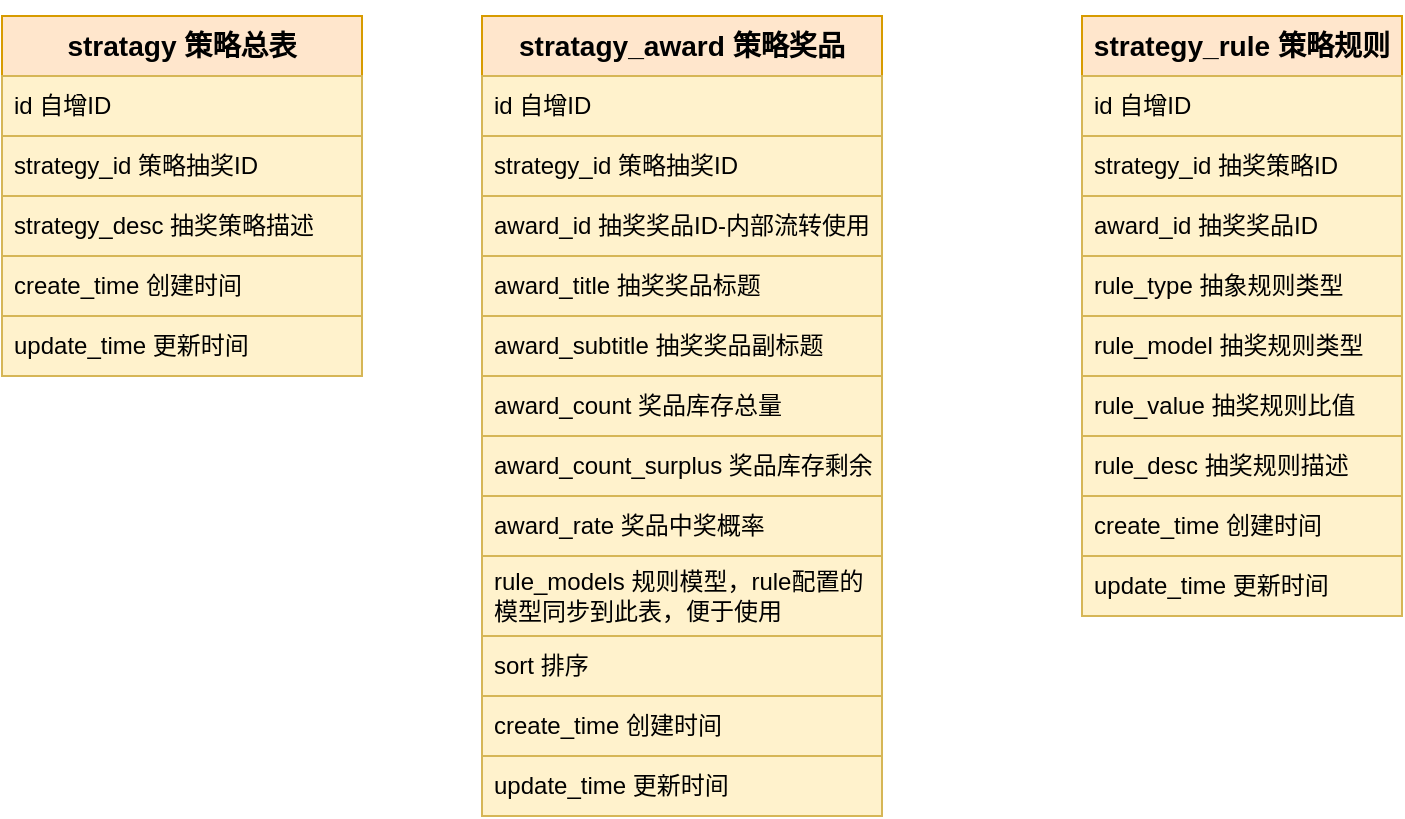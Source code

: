 <mxfile version="24.1.0" type="device">
  <diagram id="R2lEEEUBdFMjLlhIrx00" name="Page-1">
    <mxGraphModel dx="1434" dy="836" grid="1" gridSize="10" guides="1" tooltips="1" connect="1" arrows="1" fold="1" page="1" pageScale="1" pageWidth="827" pageHeight="1169" background="#ffffff" math="0" shadow="0" extFonts="Permanent Marker^https://fonts.googleapis.com/css?family=Permanent+Marker">
      <root>
        <mxCell id="0" />
        <mxCell id="1" parent="0" />
        <mxCell id="9epuPhrRoqIMra7wH1eK-12" value="&lt;h3&gt;stratagy 策略总表&lt;/h3&gt;" style="swimlane;fontStyle=0;childLayout=stackLayout;horizontal=1;startSize=30;horizontalStack=0;resizeParent=1;resizeParentMax=0;resizeLast=0;collapsible=1;marginBottom=0;whiteSpace=wrap;html=1;fillColor=#ffe6cc;strokeColor=#d79b00;" parent="1" vertex="1">
          <mxGeometry x="70" y="600" width="180" height="180" as="geometry">
            <mxRectangle x="100" y="550" width="130" height="30" as="alternateBounds" />
          </mxGeometry>
        </mxCell>
        <mxCell id="9epuPhrRoqIMra7wH1eK-13" value="id 自增ID" style="text;strokeColor=#d6b656;fillColor=#fff2cc;align=left;verticalAlign=middle;spacingLeft=4;spacingRight=4;overflow=hidden;points=[[0,0.5],[1,0.5]];portConstraint=eastwest;rotatable=0;whiteSpace=wrap;html=1;" parent="9epuPhrRoqIMra7wH1eK-12" vertex="1">
          <mxGeometry y="30" width="180" height="30" as="geometry" />
        </mxCell>
        <mxCell id="9epuPhrRoqIMra7wH1eK-14" value="&lt;div&gt;&lt;span style=&quot;background-color: initial;&quot;&gt;strategy_id&amp;nbsp;&lt;/span&gt;&lt;span style=&quot;background-color: initial;&quot;&gt;策略抽奖ID&lt;/span&gt;&lt;/div&gt;" style="text;strokeColor=#d6b656;fillColor=#fff2cc;align=left;verticalAlign=middle;spacingLeft=4;spacingRight=4;overflow=hidden;points=[[0,0.5],[1,0.5]];portConstraint=eastwest;rotatable=0;whiteSpace=wrap;html=1;" parent="9epuPhrRoqIMra7wH1eK-12" vertex="1">
          <mxGeometry y="60" width="180" height="30" as="geometry" />
        </mxCell>
        <mxCell id="9epuPhrRoqIMra7wH1eK-15" value="strategy_desc 抽奖策略描述" style="text;strokeColor=#d6b656;fillColor=#fff2cc;align=left;verticalAlign=middle;spacingLeft=4;spacingRight=4;overflow=hidden;points=[[0,0.5],[1,0.5]];portConstraint=eastwest;rotatable=0;whiteSpace=wrap;html=1;" parent="9epuPhrRoqIMra7wH1eK-12" vertex="1">
          <mxGeometry y="90" width="180" height="30" as="geometry" />
        </mxCell>
        <mxCell id="wgxEwu4ZSYYzqAatA0k3-11" value="create_time 创建时间" style="text;strokeColor=#d6b656;fillColor=#fff2cc;align=left;verticalAlign=middle;spacingLeft=4;spacingRight=4;overflow=hidden;points=[[0,0.5],[1,0.5]];portConstraint=eastwest;rotatable=0;whiteSpace=wrap;html=1;" parent="9epuPhrRoqIMra7wH1eK-12" vertex="1">
          <mxGeometry y="120" width="180" height="30" as="geometry" />
        </mxCell>
        <mxCell id="wgxEwu4ZSYYzqAatA0k3-10" value="update_time 更新时间" style="text;strokeColor=#d6b656;fillColor=#fff2cc;align=left;verticalAlign=middle;spacingLeft=4;spacingRight=4;overflow=hidden;points=[[0,0.5],[1,0.5]];portConstraint=eastwest;rotatable=0;whiteSpace=wrap;html=1;" parent="9epuPhrRoqIMra7wH1eK-12" vertex="1">
          <mxGeometry y="150" width="180" height="30" as="geometry" />
        </mxCell>
        <mxCell id="wgxEwu4ZSYYzqAatA0k3-16" value="&lt;h3&gt;stratagy_award 策略奖品&lt;/h3&gt;" style="swimlane;fontStyle=0;childLayout=stackLayout;horizontal=1;startSize=30;horizontalStack=0;resizeParent=1;resizeParentMax=0;resizeLast=0;collapsible=1;marginBottom=0;whiteSpace=wrap;html=1;fillColor=#ffe6cc;strokeColor=#d79b00;" parent="1" vertex="1">
          <mxGeometry x="310" y="600" width="200" height="400" as="geometry">
            <mxRectangle x="284" y="550" width="130" height="30" as="alternateBounds" />
          </mxGeometry>
        </mxCell>
        <mxCell id="wgxEwu4ZSYYzqAatA0k3-17" value="id 自增ID" style="text;strokeColor=#d6b656;fillColor=#fff2cc;align=left;verticalAlign=middle;spacingLeft=4;spacingRight=4;overflow=hidden;points=[[0,0.5],[1,0.5]];portConstraint=eastwest;rotatable=0;whiteSpace=wrap;html=1;" parent="wgxEwu4ZSYYzqAatA0k3-16" vertex="1">
          <mxGeometry y="30" width="200" height="30" as="geometry" />
        </mxCell>
        <mxCell id="wgxEwu4ZSYYzqAatA0k3-18" value="&lt;div&gt;&lt;span style=&quot;background-color: initial;&quot;&gt;strategy_id&amp;nbsp;&lt;/span&gt;&lt;span style=&quot;background-color: initial;&quot;&gt;策略抽奖ID&lt;/span&gt;&lt;/div&gt;" style="text;strokeColor=#d6b656;fillColor=#fff2cc;align=left;verticalAlign=middle;spacingLeft=4;spacingRight=4;overflow=hidden;points=[[0,0.5],[1,0.5]];portConstraint=eastwest;rotatable=0;whiteSpace=wrap;html=1;" parent="wgxEwu4ZSYYzqAatA0k3-16" vertex="1">
          <mxGeometry y="60" width="200" height="30" as="geometry" />
        </mxCell>
        <mxCell id="wgxEwu4ZSYYzqAatA0k3-22" value="award_id 抽奖奖品ID-内部流转使用" style="text;strokeColor=#d6b656;fillColor=#fff2cc;align=left;verticalAlign=middle;spacingLeft=4;spacingRight=4;overflow=hidden;points=[[0,0.5],[1,0.5]];portConstraint=eastwest;rotatable=0;whiteSpace=wrap;html=1;" parent="wgxEwu4ZSYYzqAatA0k3-16" vertex="1">
          <mxGeometry y="90" width="200" height="30" as="geometry" />
        </mxCell>
        <mxCell id="wgxEwu4ZSYYzqAatA0k3-23" value="award_title 抽奖奖品标题" style="text;strokeColor=#d6b656;fillColor=#fff2cc;align=left;verticalAlign=middle;spacingLeft=4;spacingRight=4;overflow=hidden;points=[[0,0.5],[1,0.5]];portConstraint=eastwest;rotatable=0;whiteSpace=wrap;html=1;" parent="wgxEwu4ZSYYzqAatA0k3-16" vertex="1">
          <mxGeometry y="120" width="200" height="30" as="geometry" />
        </mxCell>
        <mxCell id="wgxEwu4ZSYYzqAatA0k3-24" value="award_subtitle 抽奖奖品副标题" style="text;strokeColor=#d6b656;fillColor=#fff2cc;align=left;verticalAlign=middle;spacingLeft=4;spacingRight=4;overflow=hidden;points=[[0,0.5],[1,0.5]];portConstraint=eastwest;rotatable=0;whiteSpace=wrap;html=1;" parent="wgxEwu4ZSYYzqAatA0k3-16" vertex="1">
          <mxGeometry y="150" width="200" height="30" as="geometry" />
        </mxCell>
        <mxCell id="wgxEwu4ZSYYzqAatA0k3-25" value="award_count 奖品库存总量" style="text;strokeColor=#d6b656;fillColor=#fff2cc;align=left;verticalAlign=middle;spacingLeft=4;spacingRight=4;overflow=hidden;points=[[0,0.5],[1,0.5]];portConstraint=eastwest;rotatable=0;whiteSpace=wrap;html=1;" parent="wgxEwu4ZSYYzqAatA0k3-16" vertex="1">
          <mxGeometry y="180" width="200" height="30" as="geometry" />
        </mxCell>
        <mxCell id="wgxEwu4ZSYYzqAatA0k3-26" value="award_count_surplus 奖品库存剩余" style="text;strokeColor=#d6b656;fillColor=#fff2cc;align=left;verticalAlign=middle;spacingLeft=4;spacingRight=4;overflow=hidden;points=[[0,0.5],[1,0.5]];portConstraint=eastwest;rotatable=0;whiteSpace=wrap;html=1;" parent="wgxEwu4ZSYYzqAatA0k3-16" vertex="1">
          <mxGeometry y="210" width="200" height="30" as="geometry" />
        </mxCell>
        <mxCell id="wgxEwu4ZSYYzqAatA0k3-27" value="award_rate 奖品中奖概率" style="text;strokeColor=#d6b656;fillColor=#fff2cc;align=left;verticalAlign=middle;spacingLeft=4;spacingRight=4;overflow=hidden;points=[[0,0.5],[1,0.5]];portConstraint=eastwest;rotatable=0;whiteSpace=wrap;html=1;" parent="wgxEwu4ZSYYzqAatA0k3-16" vertex="1">
          <mxGeometry y="240" width="200" height="30" as="geometry" />
        </mxCell>
        <mxCell id="4E-08I21KCYoqC6haHJX-2" value="rule_models 规则模型，rule配置的模型同步到此表，便于使用" style="text;strokeColor=#d6b656;fillColor=#fff2cc;align=left;verticalAlign=middle;spacingLeft=4;spacingRight=4;overflow=hidden;points=[[0,0.5],[1,0.5]];portConstraint=eastwest;rotatable=0;whiteSpace=wrap;html=1;" vertex="1" parent="wgxEwu4ZSYYzqAatA0k3-16">
          <mxGeometry y="270" width="200" height="40" as="geometry" />
        </mxCell>
        <mxCell id="4E-08I21KCYoqC6haHJX-3" value="sort 排序" style="text;strokeColor=#d6b656;fillColor=#fff2cc;align=left;verticalAlign=middle;spacingLeft=4;spacingRight=4;overflow=hidden;points=[[0,0.5],[1,0.5]];portConstraint=eastwest;rotatable=0;whiteSpace=wrap;html=1;" vertex="1" parent="wgxEwu4ZSYYzqAatA0k3-16">
          <mxGeometry y="310" width="200" height="30" as="geometry" />
        </mxCell>
        <mxCell id="wgxEwu4ZSYYzqAatA0k3-20" value="create_time 创建时间" style="text;strokeColor=#d6b656;fillColor=#fff2cc;align=left;verticalAlign=middle;spacingLeft=4;spacingRight=4;overflow=hidden;points=[[0,0.5],[1,0.5]];portConstraint=eastwest;rotatable=0;whiteSpace=wrap;html=1;" parent="wgxEwu4ZSYYzqAatA0k3-16" vertex="1">
          <mxGeometry y="340" width="200" height="30" as="geometry" />
        </mxCell>
        <mxCell id="wgxEwu4ZSYYzqAatA0k3-21" value="update_time 更新时间" style="text;strokeColor=#d6b656;fillColor=#fff2cc;align=left;verticalAlign=middle;spacingLeft=4;spacingRight=4;overflow=hidden;points=[[0,0.5],[1,0.5]];portConstraint=eastwest;rotatable=0;whiteSpace=wrap;html=1;" parent="wgxEwu4ZSYYzqAatA0k3-16" vertex="1">
          <mxGeometry y="370" width="200" height="30" as="geometry" />
        </mxCell>
        <mxCell id="4E-08I21KCYoqC6haHJX-5" value="&lt;h3&gt;strategy_rule&amp;nbsp;策略规则&lt;/h3&gt;" style="swimlane;fontStyle=0;childLayout=stackLayout;horizontal=1;startSize=30;horizontalStack=0;resizeParent=1;resizeParentMax=0;resizeLast=0;collapsible=1;marginBottom=0;whiteSpace=wrap;html=1;fillColor=#ffe6cc;strokeColor=#d79b00;" vertex="1" parent="1">
          <mxGeometry x="610" y="600" width="160" height="300" as="geometry">
            <mxRectangle x="330" y="680" width="130" height="30" as="alternateBounds" />
          </mxGeometry>
        </mxCell>
        <mxCell id="4E-08I21KCYoqC6haHJX-6" value="id 自增ID" style="text;strokeColor=#d6b656;fillColor=#fff2cc;align=left;verticalAlign=middle;spacingLeft=4;spacingRight=4;overflow=hidden;points=[[0,0.5],[1,0.5]];portConstraint=eastwest;rotatable=0;whiteSpace=wrap;html=1;" vertex="1" parent="4E-08I21KCYoqC6haHJX-5">
          <mxGeometry y="30" width="160" height="30" as="geometry" />
        </mxCell>
        <mxCell id="4E-08I21KCYoqC6haHJX-7" value="strategy_id 抽奖策略ID" style="text;strokeColor=#d6b656;fillColor=#fff2cc;align=left;verticalAlign=middle;spacingLeft=4;spacingRight=4;overflow=hidden;points=[[0,0.5],[1,0.5]];portConstraint=eastwest;rotatable=0;whiteSpace=wrap;html=1;" vertex="1" parent="4E-08I21KCYoqC6haHJX-5">
          <mxGeometry y="60" width="160" height="30" as="geometry" />
        </mxCell>
        <mxCell id="4E-08I21KCYoqC6haHJX-8" value="award_id 抽奖奖品ID" style="text;strokeColor=#d6b656;fillColor=#fff2cc;align=left;verticalAlign=middle;spacingLeft=4;spacingRight=4;overflow=hidden;points=[[0,0.5],[1,0.5]];portConstraint=eastwest;rotatable=0;whiteSpace=wrap;html=1;" vertex="1" parent="4E-08I21KCYoqC6haHJX-5">
          <mxGeometry y="90" width="160" height="30" as="geometry" />
        </mxCell>
        <mxCell id="4E-08I21KCYoqC6haHJX-11" value="rule_type 抽象规则类型" style="text;strokeColor=#d6b656;fillColor=#fff2cc;align=left;verticalAlign=middle;spacingLeft=4;spacingRight=4;overflow=hidden;points=[[0,0.5],[1,0.5]];portConstraint=eastwest;rotatable=0;whiteSpace=wrap;html=1;" vertex="1" parent="4E-08I21KCYoqC6haHJX-5">
          <mxGeometry y="120" width="160" height="30" as="geometry" />
        </mxCell>
        <mxCell id="4E-08I21KCYoqC6haHJX-12" value="rule_model 抽奖规则类型" style="text;strokeColor=#d6b656;fillColor=#fff2cc;align=left;verticalAlign=middle;spacingLeft=4;spacingRight=4;overflow=hidden;points=[[0,0.5],[1,0.5]];portConstraint=eastwest;rotatable=0;whiteSpace=wrap;html=1;" vertex="1" parent="4E-08I21KCYoqC6haHJX-5">
          <mxGeometry y="150" width="160" height="30" as="geometry" />
        </mxCell>
        <mxCell id="4E-08I21KCYoqC6haHJX-13" value="rule_value 抽奖规则比值" style="text;strokeColor=#d6b656;fillColor=#fff2cc;align=left;verticalAlign=middle;spacingLeft=4;spacingRight=4;overflow=hidden;points=[[0,0.5],[1,0.5]];portConstraint=eastwest;rotatable=0;whiteSpace=wrap;html=1;" vertex="1" parent="4E-08I21KCYoqC6haHJX-5">
          <mxGeometry y="180" width="160" height="30" as="geometry" />
        </mxCell>
        <mxCell id="4E-08I21KCYoqC6haHJX-14" value="rule_desc 抽奖规则描述" style="text;strokeColor=#d6b656;fillColor=#fff2cc;align=left;verticalAlign=middle;spacingLeft=4;spacingRight=4;overflow=hidden;points=[[0,0.5],[1,0.5]];portConstraint=eastwest;rotatable=0;whiteSpace=wrap;html=1;" vertex="1" parent="4E-08I21KCYoqC6haHJX-5">
          <mxGeometry y="210" width="160" height="30" as="geometry" />
        </mxCell>
        <mxCell id="4E-08I21KCYoqC6haHJX-9" value="create_time 创建时间" style="text;strokeColor=#d6b656;fillColor=#fff2cc;align=left;verticalAlign=middle;spacingLeft=4;spacingRight=4;overflow=hidden;points=[[0,0.5],[1,0.5]];portConstraint=eastwest;rotatable=0;whiteSpace=wrap;html=1;" vertex="1" parent="4E-08I21KCYoqC6haHJX-5">
          <mxGeometry y="240" width="160" height="30" as="geometry" />
        </mxCell>
        <mxCell id="4E-08I21KCYoqC6haHJX-10" value="update_time 更新时间" style="text;strokeColor=#d6b656;fillColor=#fff2cc;align=left;verticalAlign=middle;spacingLeft=4;spacingRight=4;overflow=hidden;points=[[0,0.5],[1,0.5]];portConstraint=eastwest;rotatable=0;whiteSpace=wrap;html=1;" vertex="1" parent="4E-08I21KCYoqC6haHJX-5">
          <mxGeometry y="270" width="160" height="30" as="geometry" />
        </mxCell>
      </root>
    </mxGraphModel>
  </diagram>
</mxfile>

